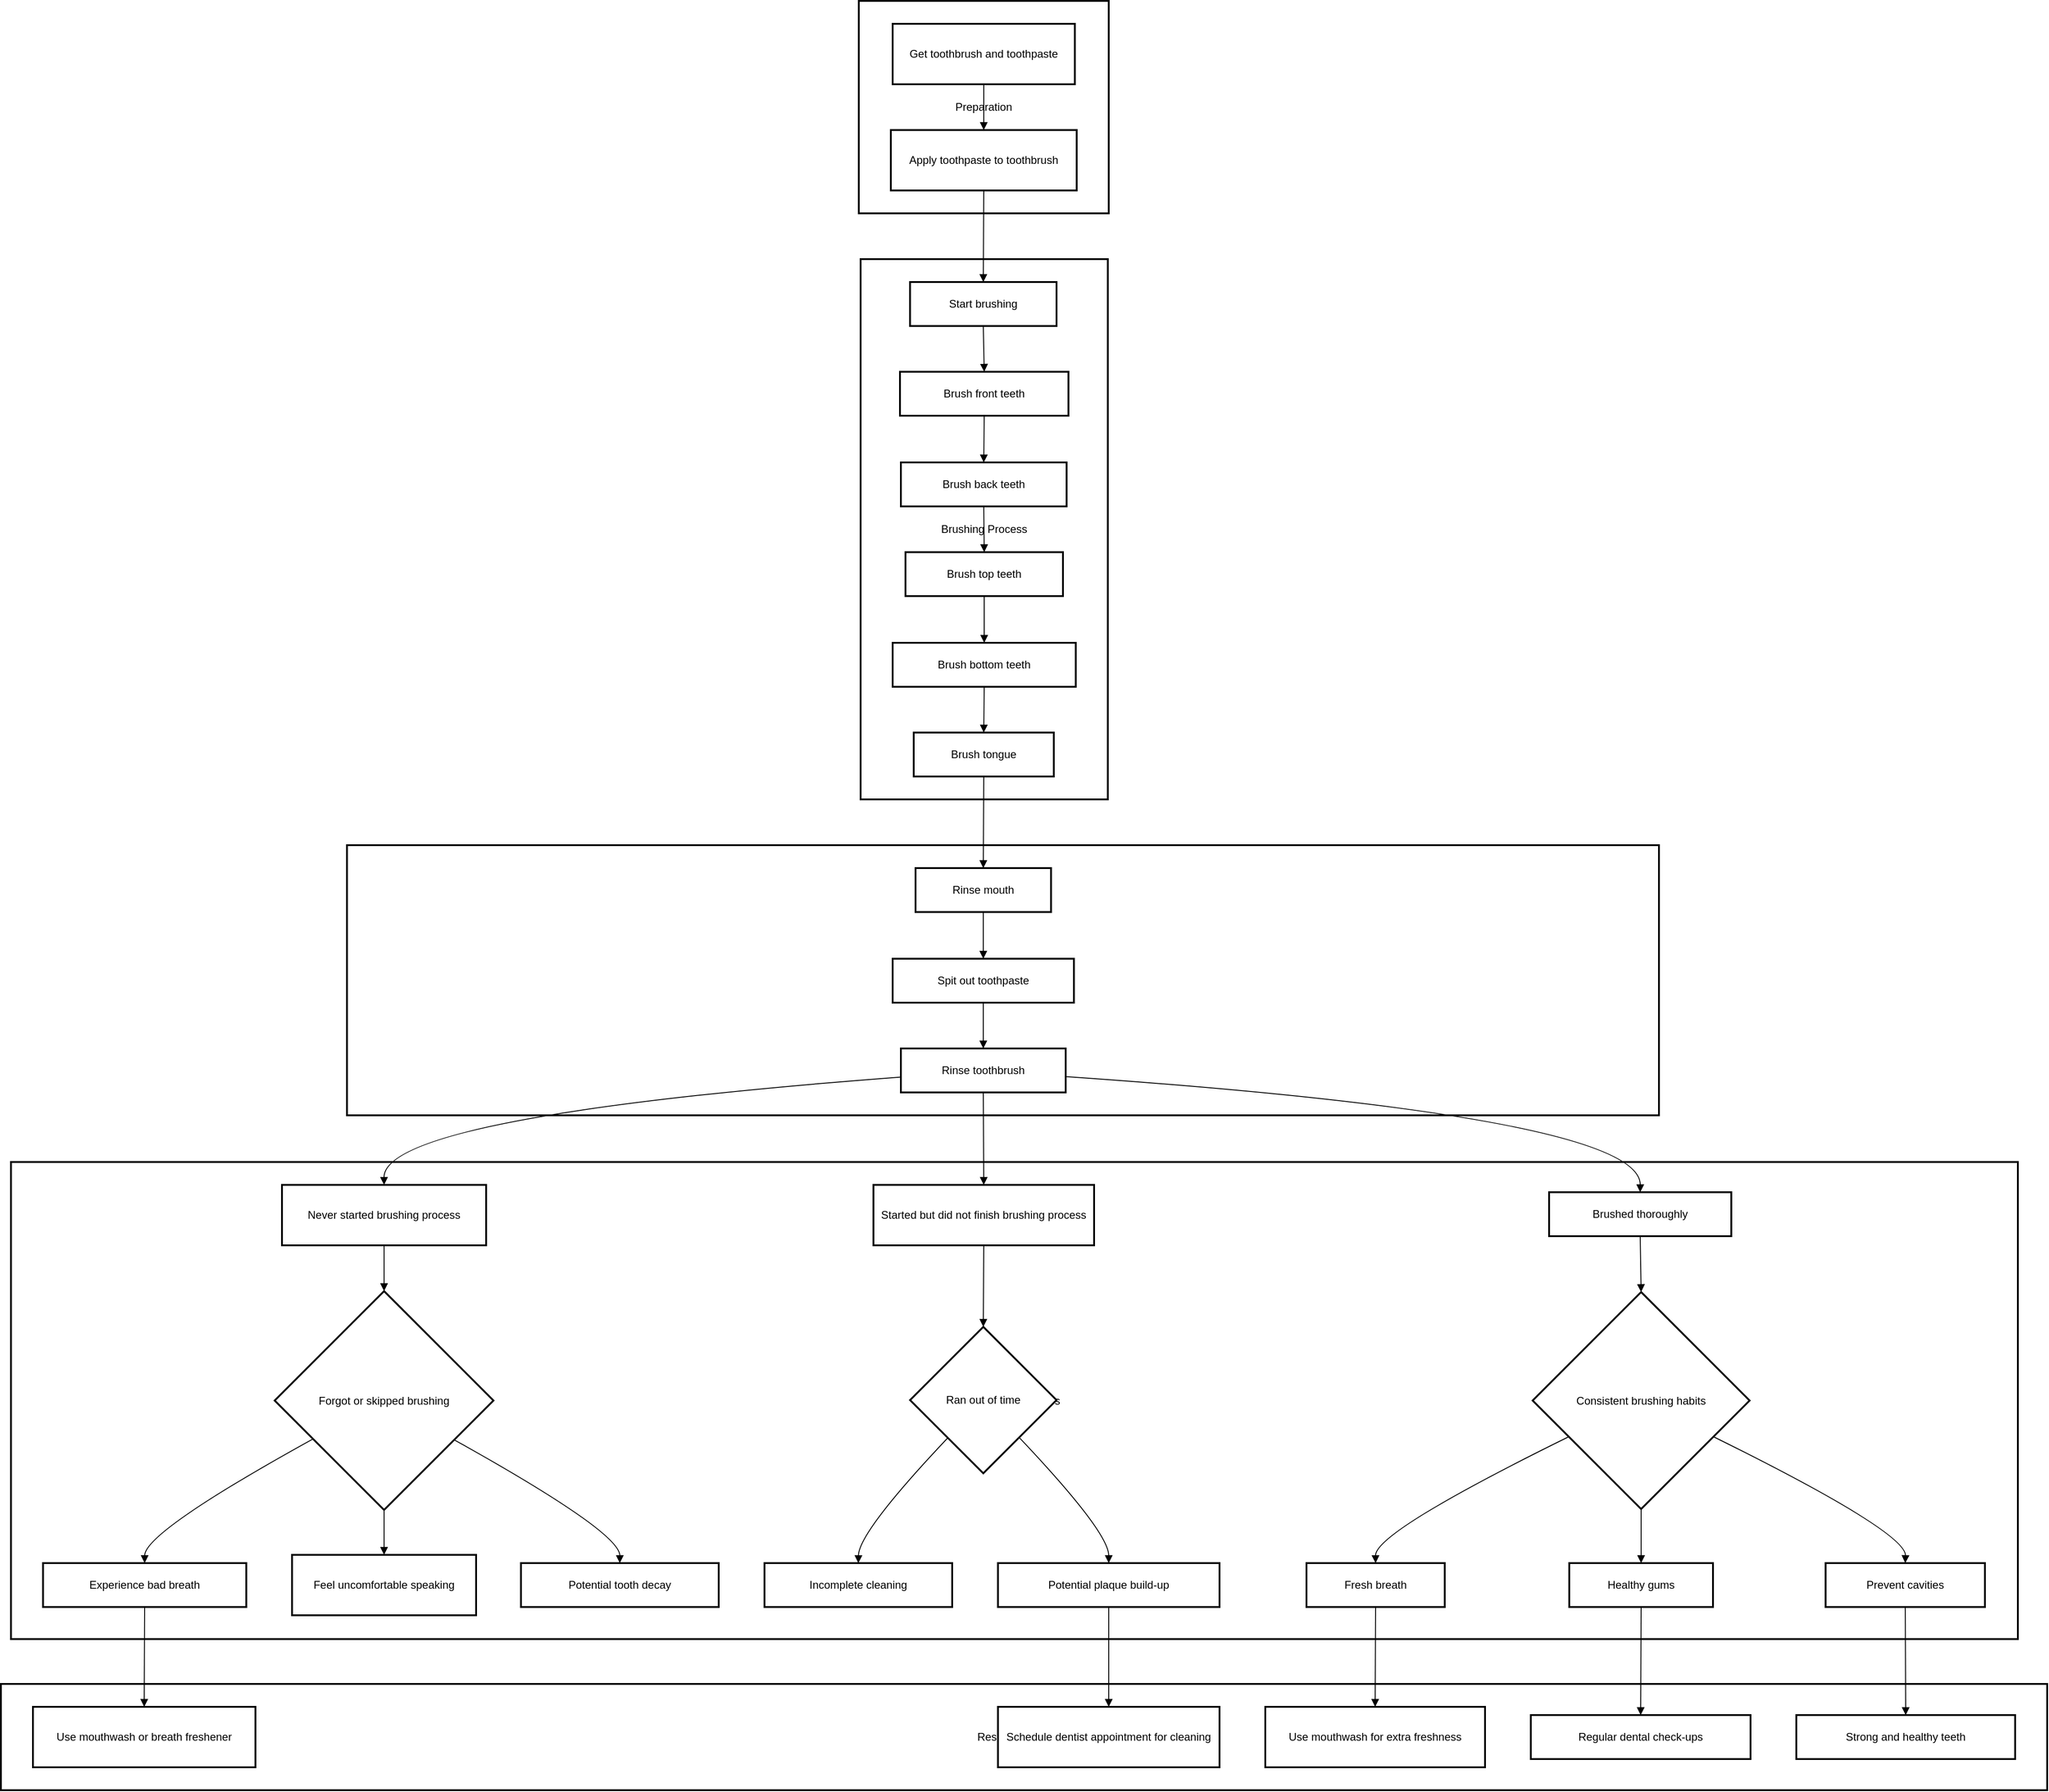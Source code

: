 <mxfile version="24.7.17">
  <diagram name="Page-1" id="lpOZI1ONvCcDBPx3LPU_">
    <mxGraphModel>
      <root>
        <mxCell id="0" />
        <mxCell id="1" parent="0" />
        <mxCell id="2" value="Result of Instances" style="whiteSpace=wrap;strokeWidth=2;" vertex="1" parent="1">
          <mxGeometry x="8" y="1846" width="2235" height="116" as="geometry" />
        </mxCell>
        <mxCell id="3" value="Possible Instances" style="whiteSpace=wrap;strokeWidth=2;" vertex="1" parent="1">
          <mxGeometry x="19" y="1276" width="2192" height="521" as="geometry" />
        </mxCell>
        <mxCell id="4" value="Rinse" style="whiteSpace=wrap;strokeWidth=2;" vertex="1" parent="1">
          <mxGeometry x="386" y="930" width="1433" height="295" as="geometry" />
        </mxCell>
        <mxCell id="5" value="Brushing Process" style="whiteSpace=wrap;strokeWidth=2;" vertex="1" parent="1">
          <mxGeometry x="947" y="290" width="270" height="590" as="geometry" />
        </mxCell>
        <mxCell id="6" value="Preparation" style="whiteSpace=wrap;strokeWidth=2;" vertex="1" parent="1">
          <mxGeometry x="945" y="8" width="273" height="232" as="geometry" />
        </mxCell>
        <mxCell id="7" value="Get toothbrush and toothpaste" style="whiteSpace=wrap;strokeWidth=2;" vertex="1" parent="1">
          <mxGeometry x="982" y="33" width="199" height="66" as="geometry" />
        </mxCell>
        <mxCell id="8" value="Apply toothpaste to toothbrush" style="whiteSpace=wrap;strokeWidth=2;" vertex="1" parent="1">
          <mxGeometry x="980" y="149" width="203" height="66" as="geometry" />
        </mxCell>
        <mxCell id="9" value="Start brushing" style="whiteSpace=wrap;strokeWidth=2;" vertex="1" parent="1">
          <mxGeometry x="1001" y="315" width="160" height="48" as="geometry" />
        </mxCell>
        <mxCell id="10" value="Brush front teeth" style="whiteSpace=wrap;strokeWidth=2;" vertex="1" parent="1">
          <mxGeometry x="990" y="413" width="184" height="48" as="geometry" />
        </mxCell>
        <mxCell id="11" value="Brush back teeth" style="whiteSpace=wrap;strokeWidth=2;" vertex="1" parent="1">
          <mxGeometry x="991" y="512" width="181" height="48" as="geometry" />
        </mxCell>
        <mxCell id="12" value="Brush top teeth" style="whiteSpace=wrap;strokeWidth=2;" vertex="1" parent="1">
          <mxGeometry x="996" y="610" width="172" height="48" as="geometry" />
        </mxCell>
        <mxCell id="13" value="Brush bottom teeth" style="whiteSpace=wrap;strokeWidth=2;" vertex="1" parent="1">
          <mxGeometry x="982" y="709" width="200" height="48" as="geometry" />
        </mxCell>
        <mxCell id="14" value="Brush tongue" style="whiteSpace=wrap;strokeWidth=2;" vertex="1" parent="1">
          <mxGeometry x="1005" y="807" width="153" height="48" as="geometry" />
        </mxCell>
        <mxCell id="15" value="Rinse mouth" style="whiteSpace=wrap;strokeWidth=2;" vertex="1" parent="1">
          <mxGeometry x="1007" y="955" width="148" height="48" as="geometry" />
        </mxCell>
        <mxCell id="16" value="Spit out toothpaste" style="whiteSpace=wrap;strokeWidth=2;" vertex="1" parent="1">
          <mxGeometry x="982" y="1054" width="198" height="48" as="geometry" />
        </mxCell>
        <mxCell id="17" value="Rinse toothbrush" style="whiteSpace=wrap;strokeWidth=2;" vertex="1" parent="1">
          <mxGeometry x="991" y="1152" width="180" height="48" as="geometry" />
        </mxCell>
        <mxCell id="18" value="Never started brushing process" style="whiteSpace=wrap;strokeWidth=2;" vertex="1" parent="1">
          <mxGeometry x="315" y="1301" width="223" height="66" as="geometry" />
        </mxCell>
        <mxCell id="19" value="Forgot or skipped brushing" style="rhombus;strokeWidth=2;whiteSpace=wrap;" vertex="1" parent="1">
          <mxGeometry x="307" y="1417" width="239" height="239" as="geometry" />
        </mxCell>
        <mxCell id="20" value="Experience bad breath" style="whiteSpace=wrap;strokeWidth=2;" vertex="1" parent="1">
          <mxGeometry x="54" y="1714" width="222" height="48" as="geometry" />
        </mxCell>
        <mxCell id="21" value="Feel uncomfortable speaking" style="whiteSpace=wrap;strokeWidth=2;" vertex="1" parent="1">
          <mxGeometry x="326" y="1705" width="201" height="66" as="geometry" />
        </mxCell>
        <mxCell id="22" value="Potential tooth decay" style="whiteSpace=wrap;strokeWidth=2;" vertex="1" parent="1">
          <mxGeometry x="576" y="1714" width="216" height="48" as="geometry" />
        </mxCell>
        <mxCell id="23" value="Started but did not finish brushing process" style="whiteSpace=wrap;strokeWidth=2;" vertex="1" parent="1">
          <mxGeometry x="961" y="1301" width="241" height="66" as="geometry" />
        </mxCell>
        <mxCell id="24" value="Ran out of time" style="rhombus;strokeWidth=2;whiteSpace=wrap;" vertex="1" parent="1">
          <mxGeometry x="1001" y="1456" width="160" height="160" as="geometry" />
        </mxCell>
        <mxCell id="25" value="Incomplete cleaning" style="whiteSpace=wrap;strokeWidth=2;" vertex="1" parent="1">
          <mxGeometry x="842" y="1714" width="205" height="48" as="geometry" />
        </mxCell>
        <mxCell id="26" value="Potential plaque build-up" style="whiteSpace=wrap;strokeWidth=2;" vertex="1" parent="1">
          <mxGeometry x="1097" y="1714" width="242" height="48" as="geometry" />
        </mxCell>
        <mxCell id="27" value="Brushed thoroughly" style="whiteSpace=wrap;strokeWidth=2;" vertex="1" parent="1">
          <mxGeometry x="1699" y="1309" width="199" height="48" as="geometry" />
        </mxCell>
        <mxCell id="28" value="Consistent brushing habits" style="rhombus;strokeWidth=2;whiteSpace=wrap;" vertex="1" parent="1">
          <mxGeometry x="1681" y="1418" width="237" height="237" as="geometry" />
        </mxCell>
        <mxCell id="29" value="Fresh breath" style="whiteSpace=wrap;strokeWidth=2;" vertex="1" parent="1">
          <mxGeometry x="1434" y="1714" width="151" height="48" as="geometry" />
        </mxCell>
        <mxCell id="30" value="Healthy gums" style="whiteSpace=wrap;strokeWidth=2;" vertex="1" parent="1">
          <mxGeometry x="1721" y="1714" width="157" height="48" as="geometry" />
        </mxCell>
        <mxCell id="31" value="Prevent cavities" style="whiteSpace=wrap;strokeWidth=2;" vertex="1" parent="1">
          <mxGeometry x="2001" y="1714" width="174" height="48" as="geometry" />
        </mxCell>
        <mxCell id="32" value="Use mouthwash or breath freshener" style="whiteSpace=wrap;strokeWidth=2;" vertex="1" parent="1">
          <mxGeometry x="43" y="1871" width="243" height="66" as="geometry" />
        </mxCell>
        <mxCell id="33" value="Schedule dentist appointment for cleaning" style="whiteSpace=wrap;strokeWidth=2;" vertex="1" parent="1">
          <mxGeometry x="1097" y="1871" width="242" height="66" as="geometry" />
        </mxCell>
        <mxCell id="34" value="Use mouthwash for extra freshness" style="whiteSpace=wrap;strokeWidth=2;" vertex="1" parent="1">
          <mxGeometry x="1389" y="1871" width="240" height="66" as="geometry" />
        </mxCell>
        <mxCell id="35" value="Regular dental check-ups" style="whiteSpace=wrap;strokeWidth=2;" vertex="1" parent="1">
          <mxGeometry x="1679" y="1880" width="240" height="48" as="geometry" />
        </mxCell>
        <mxCell id="36" value="Strong and healthy teeth" style="whiteSpace=wrap;strokeWidth=2;" vertex="1" parent="1">
          <mxGeometry x="1969" y="1880" width="239" height="48" as="geometry" />
        </mxCell>
        <mxCell id="37" value="" style="curved=1;startArrow=none;endArrow=block;exitX=0.5;exitY=1;entryX=0.5;entryY=0;" edge="1" parent="1" source="7" target="8">
          <mxGeometry relative="1" as="geometry">
            <Array as="points" />
          </mxGeometry>
        </mxCell>
        <mxCell id="38" value="" style="curved=1;startArrow=none;endArrow=block;exitX=0.5;exitY=1;entryX=0.5;entryY=0;" edge="1" parent="1" source="8" target="9">
          <mxGeometry relative="1" as="geometry">
            <Array as="points" />
          </mxGeometry>
        </mxCell>
        <mxCell id="39" value="" style="curved=1;startArrow=none;endArrow=block;exitX=0.5;exitY=1.01;entryX=0.5;entryY=0.01;" edge="1" parent="1" source="9" target="10">
          <mxGeometry relative="1" as="geometry">
            <Array as="points" />
          </mxGeometry>
        </mxCell>
        <mxCell id="40" value="" style="curved=1;startArrow=none;endArrow=block;exitX=0.5;exitY=1.02;entryX=0.5;entryY=0;" edge="1" parent="1" source="10" target="11">
          <mxGeometry relative="1" as="geometry">
            <Array as="points" />
          </mxGeometry>
        </mxCell>
        <mxCell id="41" value="" style="curved=1;startArrow=none;endArrow=block;exitX=0.5;exitY=1;entryX=0.5;entryY=0;" edge="1" parent="1" source="11" target="12">
          <mxGeometry relative="1" as="geometry">
            <Array as="points" />
          </mxGeometry>
        </mxCell>
        <mxCell id="42" value="" style="curved=1;startArrow=none;endArrow=block;exitX=0.5;exitY=1.01;entryX=0.5;entryY=-0.01;" edge="1" parent="1" source="12" target="13">
          <mxGeometry relative="1" as="geometry">
            <Array as="points" />
          </mxGeometry>
        </mxCell>
        <mxCell id="43" value="" style="curved=1;startArrow=none;endArrow=block;exitX=0.5;exitY=1;entryX=0.5;entryY=0;" edge="1" parent="1" source="13" target="14">
          <mxGeometry relative="1" as="geometry">
            <Array as="points" />
          </mxGeometry>
        </mxCell>
        <mxCell id="44" value="" style="curved=1;startArrow=none;endArrow=block;exitX=0.5;exitY=1.01;entryX=0.5;entryY=0.01;" edge="1" parent="1" source="14" target="15">
          <mxGeometry relative="1" as="geometry">
            <Array as="points" />
          </mxGeometry>
        </mxCell>
        <mxCell id="45" value="" style="curved=1;startArrow=none;endArrow=block;exitX=0.5;exitY=1.02;entryX=0.5;entryY=0;" edge="1" parent="1" source="15" target="16">
          <mxGeometry relative="1" as="geometry">
            <Array as="points" />
          </mxGeometry>
        </mxCell>
        <mxCell id="46" value="" style="curved=1;startArrow=none;endArrow=block;exitX=0.5;exitY=1;entryX=0.5;entryY=0;" edge="1" parent="1" source="16" target="17">
          <mxGeometry relative="1" as="geometry">
            <Array as="points" />
          </mxGeometry>
        </mxCell>
        <mxCell id="47" value="" style="curved=1;startArrow=none;endArrow=block;exitX=0;exitY=0.65;entryX=0.5;entryY=-0.01;" edge="1" parent="1" source="17" target="18">
          <mxGeometry relative="1" as="geometry">
            <Array as="points">
              <mxPoint x="426" y="1226" />
            </Array>
          </mxGeometry>
        </mxCell>
        <mxCell id="48" value="" style="curved=1;startArrow=none;endArrow=block;exitX=0.5;exitY=0.99;entryX=0.5;entryY=0;" edge="1" parent="1" source="18" target="19">
          <mxGeometry relative="1" as="geometry">
            <Array as="points" />
          </mxGeometry>
        </mxCell>
        <mxCell id="49" value="" style="curved=1;startArrow=none;endArrow=block;exitX=0;exitY=0.77;entryX=0.5;entryY=0.01;" edge="1" parent="1" source="19" target="20">
          <mxGeometry relative="1" as="geometry">
            <Array as="points">
              <mxPoint x="165" y="1680" />
            </Array>
          </mxGeometry>
        </mxCell>
        <mxCell id="50" value="" style="curved=1;startArrow=none;endArrow=block;exitX=0.5;exitY=1;entryX=0.5;entryY=0.01;" edge="1" parent="1" source="19" target="21">
          <mxGeometry relative="1" as="geometry">
            <Array as="points" />
          </mxGeometry>
        </mxCell>
        <mxCell id="51" value="" style="curved=1;startArrow=none;endArrow=block;exitX=1;exitY=0.78;entryX=0.5;entryY=0.01;" edge="1" parent="1" source="19" target="22">
          <mxGeometry relative="1" as="geometry">
            <Array as="points">
              <mxPoint x="684" y="1680" />
            </Array>
          </mxGeometry>
        </mxCell>
        <mxCell id="52" value="" style="curved=1;startArrow=none;endArrow=block;exitX=0.5;exitY=1.01;entryX=0.5;entryY=-0.01;" edge="1" parent="1" source="17" target="23">
          <mxGeometry relative="1" as="geometry">
            <Array as="points" />
          </mxGeometry>
        </mxCell>
        <mxCell id="53" value="" style="curved=1;startArrow=none;endArrow=block;exitX=0.5;exitY=0.99;entryX=0.5;entryY=0;" edge="1" parent="1" source="23" target="24">
          <mxGeometry relative="1" as="geometry">
            <Array as="points" />
          </mxGeometry>
        </mxCell>
        <mxCell id="54" value="" style="curved=1;startArrow=none;endArrow=block;exitX=0.03;exitY=1;entryX=0.5;entryY=0.01;" edge="1" parent="1" source="24" target="25">
          <mxGeometry relative="1" as="geometry">
            <Array as="points">
              <mxPoint x="945" y="1680" />
            </Array>
          </mxGeometry>
        </mxCell>
        <mxCell id="55" value="" style="curved=1;startArrow=none;endArrow=block;exitX=0.98;exitY=1;entryX=0.5;entryY=0.01;" edge="1" parent="1" source="24" target="26">
          <mxGeometry relative="1" as="geometry">
            <Array as="points">
              <mxPoint x="1218" y="1680" />
            </Array>
          </mxGeometry>
        </mxCell>
        <mxCell id="56" value="" style="curved=1;startArrow=none;endArrow=block;exitX=1;exitY=0.64;entryX=0.5;entryY=0.01;" edge="1" parent="1" source="17" target="27">
          <mxGeometry relative="1" as="geometry">
            <Array as="points">
              <mxPoint x="1799" y="1226" />
            </Array>
          </mxGeometry>
        </mxCell>
        <mxCell id="57" value="" style="curved=1;startArrow=none;endArrow=block;exitX=0.5;exitY=1.02;entryX=0.5;entryY=0;" edge="1" parent="1" source="27" target="28">
          <mxGeometry relative="1" as="geometry">
            <Array as="points" />
          </mxGeometry>
        </mxCell>
        <mxCell id="58" value="" style="curved=1;startArrow=none;endArrow=block;exitX=0;exitY=0.75;entryX=0.5;entryY=0.01;" edge="1" parent="1" source="28" target="29">
          <mxGeometry relative="1" as="geometry">
            <Array as="points">
              <mxPoint x="1509" y="1680" />
            </Array>
          </mxGeometry>
        </mxCell>
        <mxCell id="59" value="" style="curved=1;startArrow=none;endArrow=block;exitX=0.5;exitY=1;entryX=0.5;entryY=0.01;" edge="1" parent="1" source="28" target="30">
          <mxGeometry relative="1" as="geometry">
            <Array as="points" />
          </mxGeometry>
        </mxCell>
        <mxCell id="60" value="" style="curved=1;startArrow=none;endArrow=block;exitX=1;exitY=0.75;entryX=0.5;entryY=0.01;" edge="1" parent="1" source="28" target="31">
          <mxGeometry relative="1" as="geometry">
            <Array as="points">
              <mxPoint x="2089" y="1680" />
            </Array>
          </mxGeometry>
        </mxCell>
        <mxCell id="61" value="" style="curved=1;startArrow=none;endArrow=block;exitX=0.5;exitY=1.01;entryX=0.5;entryY=0.01;" edge="1" parent="1" source="20" target="32">
          <mxGeometry relative="1" as="geometry">
            <Array as="points" />
          </mxGeometry>
        </mxCell>
        <mxCell id="62" value="" style="curved=1;startArrow=none;endArrow=block;exitX=0.5;exitY=1.01;entryX=0.5;entryY=0.01;" edge="1" parent="1" source="26" target="33">
          <mxGeometry relative="1" as="geometry">
            <Array as="points" />
          </mxGeometry>
        </mxCell>
        <mxCell id="63" value="" style="curved=1;startArrow=none;endArrow=block;exitX=0.5;exitY=1.01;entryX=0.5;entryY=0.01;" edge="1" parent="1" source="29" target="34">
          <mxGeometry relative="1" as="geometry">
            <Array as="points" />
          </mxGeometry>
        </mxCell>
        <mxCell id="64" value="" style="curved=1;startArrow=none;endArrow=block;exitX=0.5;exitY=1.01;entryX=0.5;entryY=0.01;" edge="1" parent="1" source="30" target="35">
          <mxGeometry relative="1" as="geometry">
            <Array as="points" />
          </mxGeometry>
        </mxCell>
        <mxCell id="65" value="" style="curved=1;startArrow=none;endArrow=block;exitX=0.5;exitY=1.01;entryX=0.5;entryY=0.01;" edge="1" parent="1" source="31" target="36">
          <mxGeometry relative="1" as="geometry">
            <Array as="points" />
          </mxGeometry>
        </mxCell>
      </root>
    </mxGraphModel>
  </diagram>
</mxfile>
